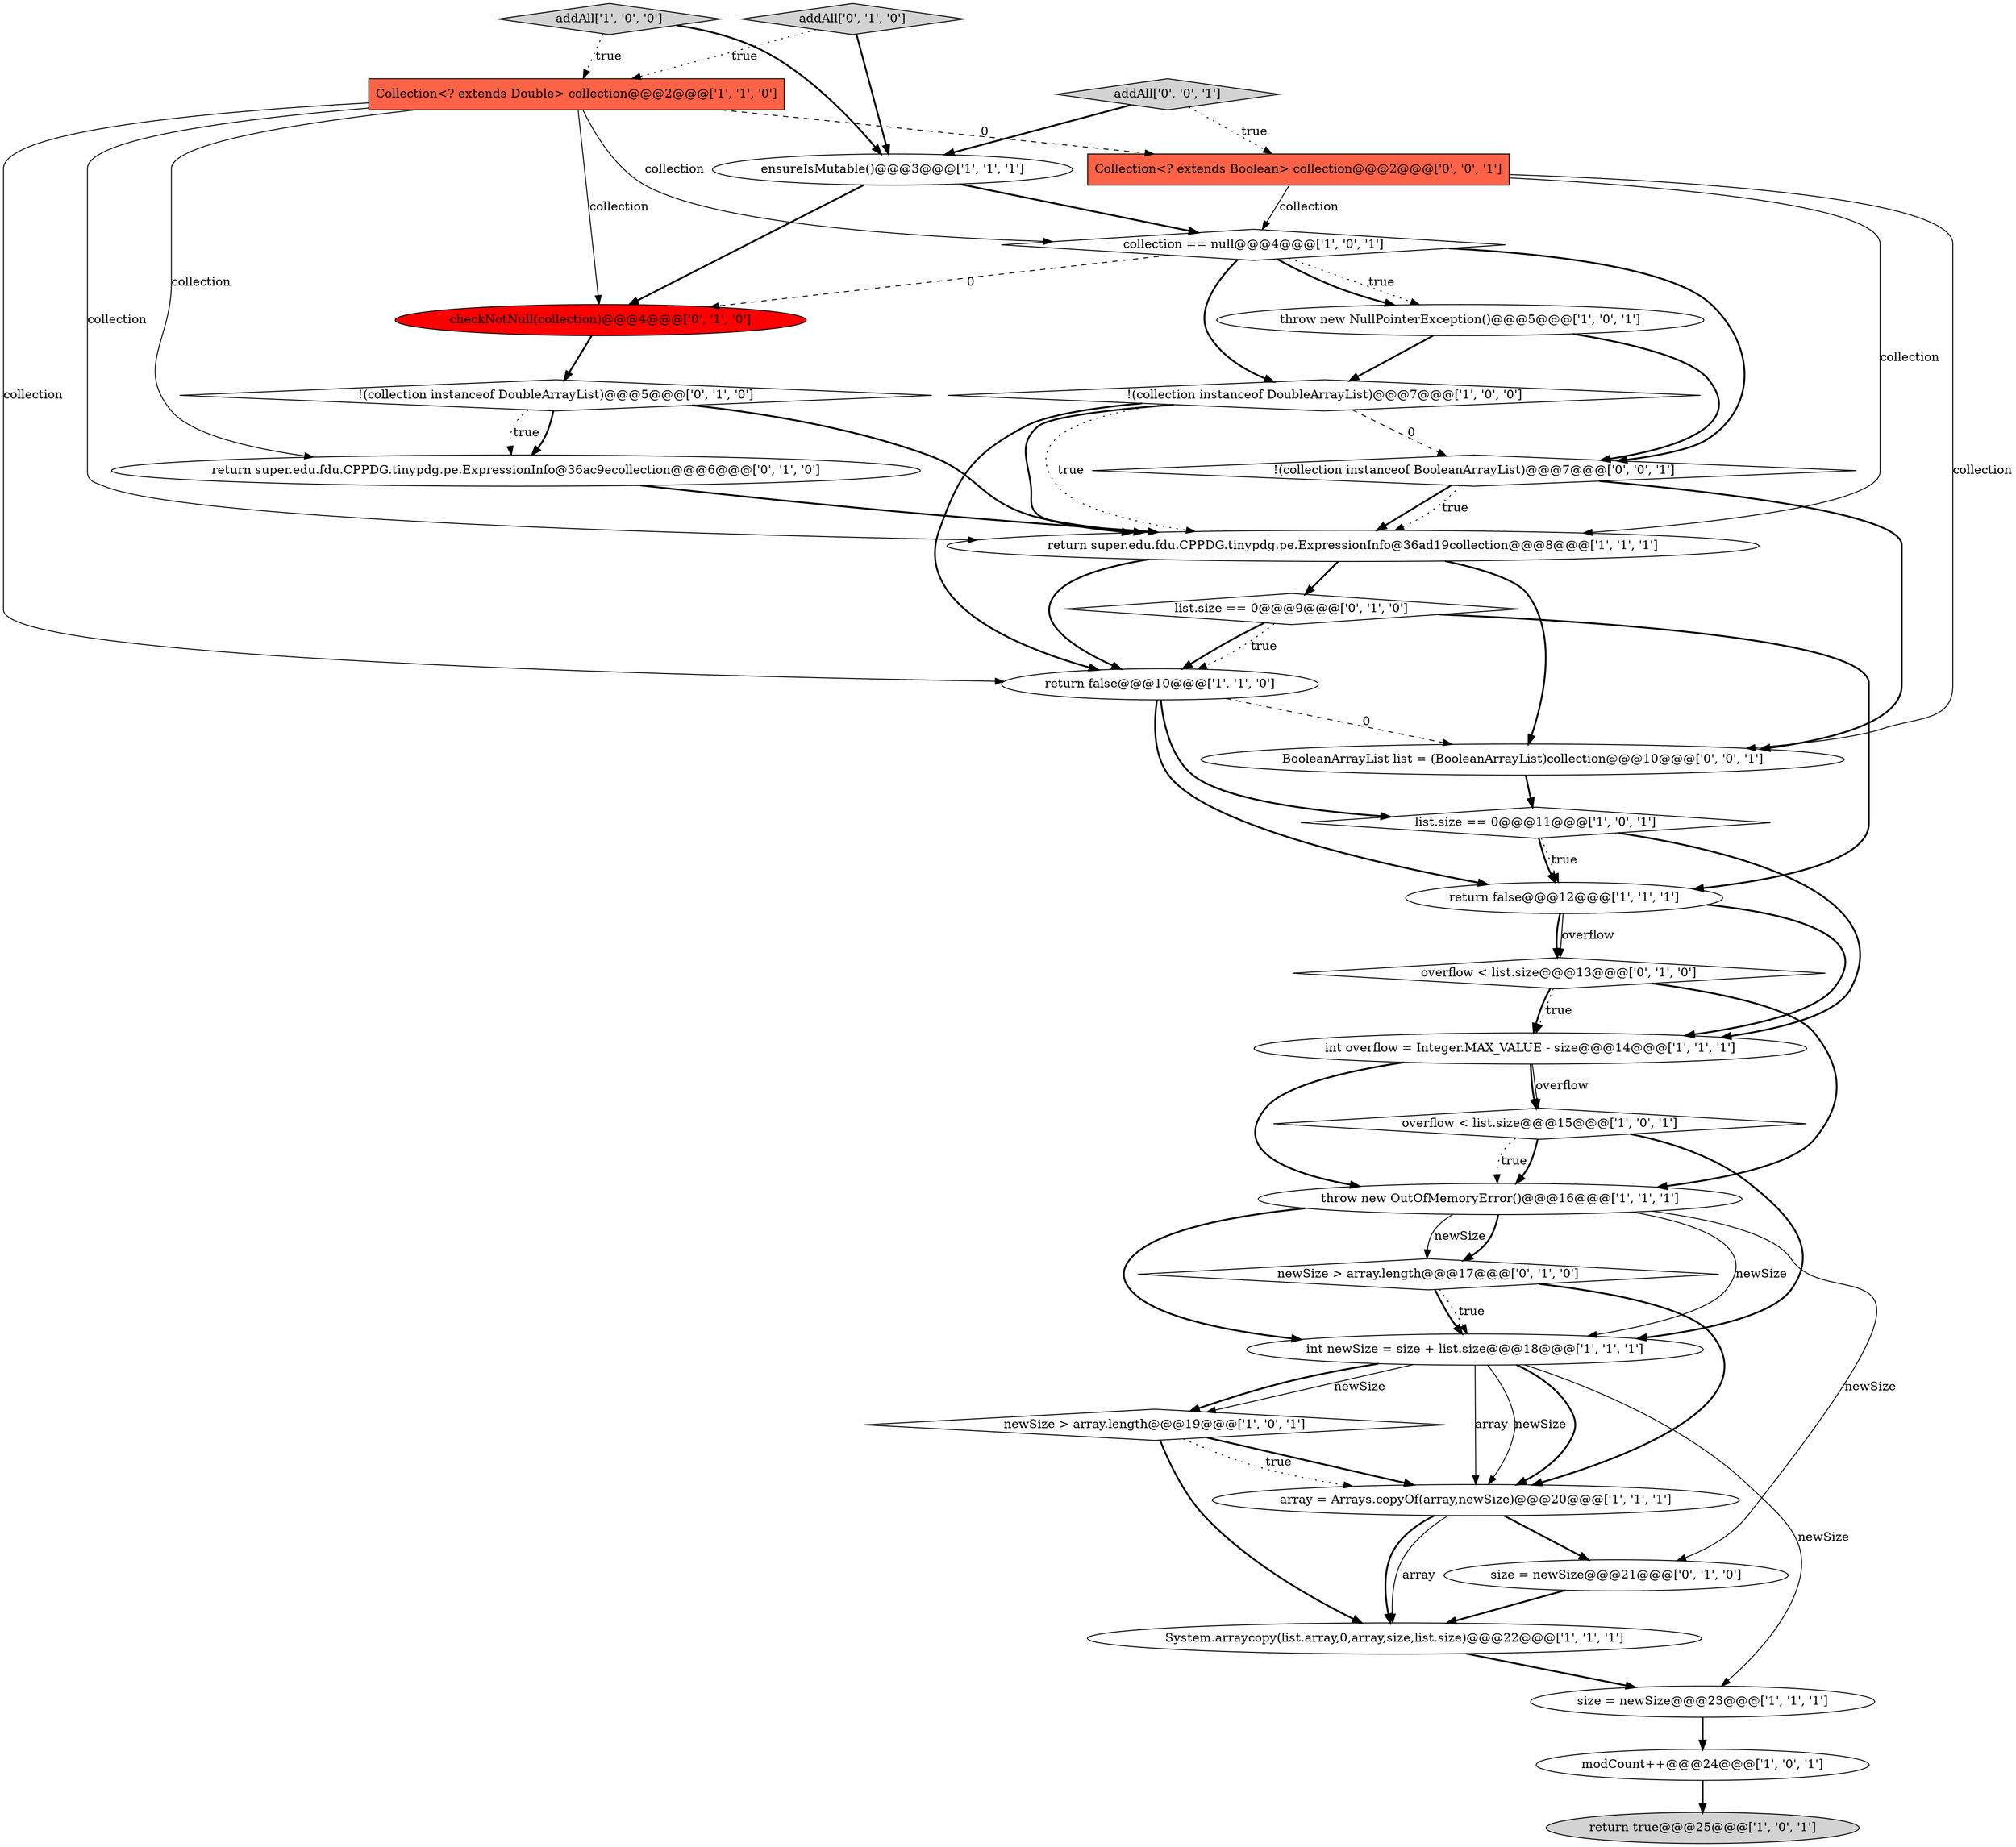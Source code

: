 digraph {
3 [style = filled, label = "modCount++@@@24@@@['1', '0', '1']", fillcolor = white, shape = ellipse image = "AAA0AAABBB1BBB"];
2 [style = filled, label = "size = newSize@@@23@@@['1', '1', '1']", fillcolor = white, shape = ellipse image = "AAA0AAABBB1BBB"];
26 [style = filled, label = "!(collection instanceof DoubleArrayList)@@@5@@@['0', '1', '0']", fillcolor = white, shape = diamond image = "AAA0AAABBB2BBB"];
4 [style = filled, label = "return false@@@12@@@['1', '1', '1']", fillcolor = white, shape = ellipse image = "AAA0AAABBB1BBB"];
13 [style = filled, label = "int overflow = Integer.MAX_VALUE - size@@@14@@@['1', '1', '1']", fillcolor = white, shape = ellipse image = "AAA0AAABBB1BBB"];
19 [style = filled, label = "!(collection instanceof DoubleArrayList)@@@7@@@['1', '0', '0']", fillcolor = white, shape = diamond image = "AAA0AAABBB1BBB"];
18 [style = filled, label = "overflow < list.size@@@15@@@['1', '0', '1']", fillcolor = white, shape = diamond image = "AAA0AAABBB1BBB"];
21 [style = filled, label = "size = newSize@@@21@@@['0', '1', '0']", fillcolor = white, shape = ellipse image = "AAA0AAABBB2BBB"];
0 [style = filled, label = "Collection<? extends Double> collection@@@2@@@['1', '1', '0']", fillcolor = tomato, shape = box image = "AAA0AAABBB1BBB"];
11 [style = filled, label = "return true@@@25@@@['1', '0', '1']", fillcolor = lightgray, shape = ellipse image = "AAA0AAABBB1BBB"];
24 [style = filled, label = "list.size == 0@@@9@@@['0', '1', '0']", fillcolor = white, shape = diamond image = "AAA0AAABBB2BBB"];
30 [style = filled, label = "BooleanArrayList list = (BooleanArrayList)collection@@@10@@@['0', '0', '1']", fillcolor = white, shape = ellipse image = "AAA0AAABBB3BBB"];
6 [style = filled, label = "throw new OutOfMemoryError()@@@16@@@['1', '1', '1']", fillcolor = white, shape = ellipse image = "AAA0AAABBB1BBB"];
8 [style = filled, label = "System.arraycopy(list.array,0,array,size,list.size)@@@22@@@['1', '1', '1']", fillcolor = white, shape = ellipse image = "AAA0AAABBB1BBB"];
22 [style = filled, label = "addAll['0', '1', '0']", fillcolor = lightgray, shape = diamond image = "AAA0AAABBB2BBB"];
1 [style = filled, label = "array = Arrays.copyOf(array,newSize)@@@20@@@['1', '1', '1']", fillcolor = white, shape = ellipse image = "AAA0AAABBB1BBB"];
20 [style = filled, label = "overflow < list.size@@@13@@@['0', '1', '0']", fillcolor = white, shape = diamond image = "AAA0AAABBB2BBB"];
10 [style = filled, label = "return false@@@10@@@['1', '1', '0']", fillcolor = white, shape = ellipse image = "AAA0AAABBB1BBB"];
27 [style = filled, label = "return super.edu.fdu.CPPDG.tinypdg.pe.ExpressionInfo@36ac9ecollection@@@6@@@['0', '1', '0']", fillcolor = white, shape = ellipse image = "AAA0AAABBB2BBB"];
14 [style = filled, label = "int newSize = size + list.size@@@18@@@['1', '1', '1']", fillcolor = white, shape = ellipse image = "AAA0AAABBB1BBB"];
31 [style = filled, label = "!(collection instanceof BooleanArrayList)@@@7@@@['0', '0', '1']", fillcolor = white, shape = diamond image = "AAA0AAABBB3BBB"];
7 [style = filled, label = "list.size == 0@@@11@@@['1', '0', '1']", fillcolor = white, shape = diamond image = "AAA0AAABBB1BBB"];
29 [style = filled, label = "Collection<? extends Boolean> collection@@@2@@@['0', '0', '1']", fillcolor = tomato, shape = box image = "AAA0AAABBB3BBB"];
5 [style = filled, label = "ensureIsMutable()@@@3@@@['1', '1', '1']", fillcolor = white, shape = ellipse image = "AAA0AAABBB1BBB"];
17 [style = filled, label = "throw new NullPointerException()@@@5@@@['1', '0', '1']", fillcolor = white, shape = ellipse image = "AAA0AAABBB1BBB"];
9 [style = filled, label = "addAll['1', '0', '0']", fillcolor = lightgray, shape = diamond image = "AAA0AAABBB1BBB"];
23 [style = filled, label = "newSize > array.length@@@17@@@['0', '1', '0']", fillcolor = white, shape = diamond image = "AAA0AAABBB2BBB"];
16 [style = filled, label = "return super.edu.fdu.CPPDG.tinypdg.pe.ExpressionInfo@36ad19collection@@@8@@@['1', '1', '1']", fillcolor = white, shape = ellipse image = "AAA0AAABBB1BBB"];
12 [style = filled, label = "collection == null@@@4@@@['1', '0', '1']", fillcolor = white, shape = diamond image = "AAA0AAABBB1BBB"];
25 [style = filled, label = "checkNotNull(collection)@@@4@@@['0', '1', '0']", fillcolor = red, shape = ellipse image = "AAA1AAABBB2BBB"];
28 [style = filled, label = "addAll['0', '0', '1']", fillcolor = lightgray, shape = diamond image = "AAA0AAABBB3BBB"];
15 [style = filled, label = "newSize > array.length@@@19@@@['1', '0', '1']", fillcolor = white, shape = diamond image = "AAA0AAABBB1BBB"];
6->23 [style = solid, label="newSize"];
0->12 [style = solid, label="collection"];
21->8 [style = bold, label=""];
14->1 [style = solid, label="array"];
1->21 [style = bold, label=""];
1->8 [style = solid, label="array"];
31->30 [style = bold, label=""];
9->5 [style = bold, label=""];
20->13 [style = dotted, label="true"];
14->15 [style = solid, label="newSize"];
24->10 [style = bold, label=""];
13->18 [style = solid, label="overflow"];
12->17 [style = dotted, label="true"];
28->5 [style = bold, label=""];
22->0 [style = dotted, label="true"];
0->25 [style = solid, label="collection"];
3->11 [style = bold, label=""];
14->2 [style = solid, label="newSize"];
27->16 [style = bold, label=""];
29->12 [style = solid, label="collection"];
10->7 [style = bold, label=""];
22->5 [style = bold, label=""];
5->25 [style = bold, label=""];
18->6 [style = dotted, label="true"];
23->14 [style = bold, label=""];
28->29 [style = dotted, label="true"];
6->14 [style = solid, label="newSize"];
26->16 [style = bold, label=""];
26->27 [style = bold, label=""];
23->14 [style = dotted, label="true"];
30->7 [style = bold, label=""];
6->21 [style = solid, label="newSize"];
25->26 [style = bold, label=""];
14->15 [style = bold, label=""];
0->27 [style = solid, label="collection"];
12->31 [style = bold, label=""];
13->18 [style = bold, label=""];
9->0 [style = dotted, label="true"];
20->13 [style = bold, label=""];
14->1 [style = solid, label="newSize"];
1->8 [style = bold, label=""];
0->16 [style = solid, label="collection"];
6->23 [style = bold, label=""];
16->24 [style = bold, label=""];
2->3 [style = bold, label=""];
26->27 [style = dotted, label="true"];
4->13 [style = bold, label=""];
12->17 [style = bold, label=""];
19->10 [style = bold, label=""];
7->4 [style = bold, label=""];
19->16 [style = bold, label=""];
10->30 [style = dashed, label="0"];
8->2 [style = bold, label=""];
18->6 [style = bold, label=""];
4->20 [style = solid, label="overflow"];
16->30 [style = bold, label=""];
0->29 [style = dashed, label="0"];
4->20 [style = bold, label=""];
13->6 [style = bold, label=""];
15->8 [style = bold, label=""];
29->30 [style = solid, label="collection"];
15->1 [style = bold, label=""];
19->31 [style = dashed, label="0"];
7->13 [style = bold, label=""];
16->10 [style = bold, label=""];
31->16 [style = bold, label=""];
17->31 [style = bold, label=""];
20->6 [style = bold, label=""];
31->16 [style = dotted, label="true"];
17->19 [style = bold, label=""];
14->1 [style = bold, label=""];
6->14 [style = bold, label=""];
24->10 [style = dotted, label="true"];
24->4 [style = bold, label=""];
12->25 [style = dashed, label="0"];
29->16 [style = solid, label="collection"];
5->12 [style = bold, label=""];
15->1 [style = dotted, label="true"];
7->4 [style = dotted, label="true"];
0->10 [style = solid, label="collection"];
19->16 [style = dotted, label="true"];
10->4 [style = bold, label=""];
23->1 [style = bold, label=""];
12->19 [style = bold, label=""];
18->14 [style = bold, label=""];
}
